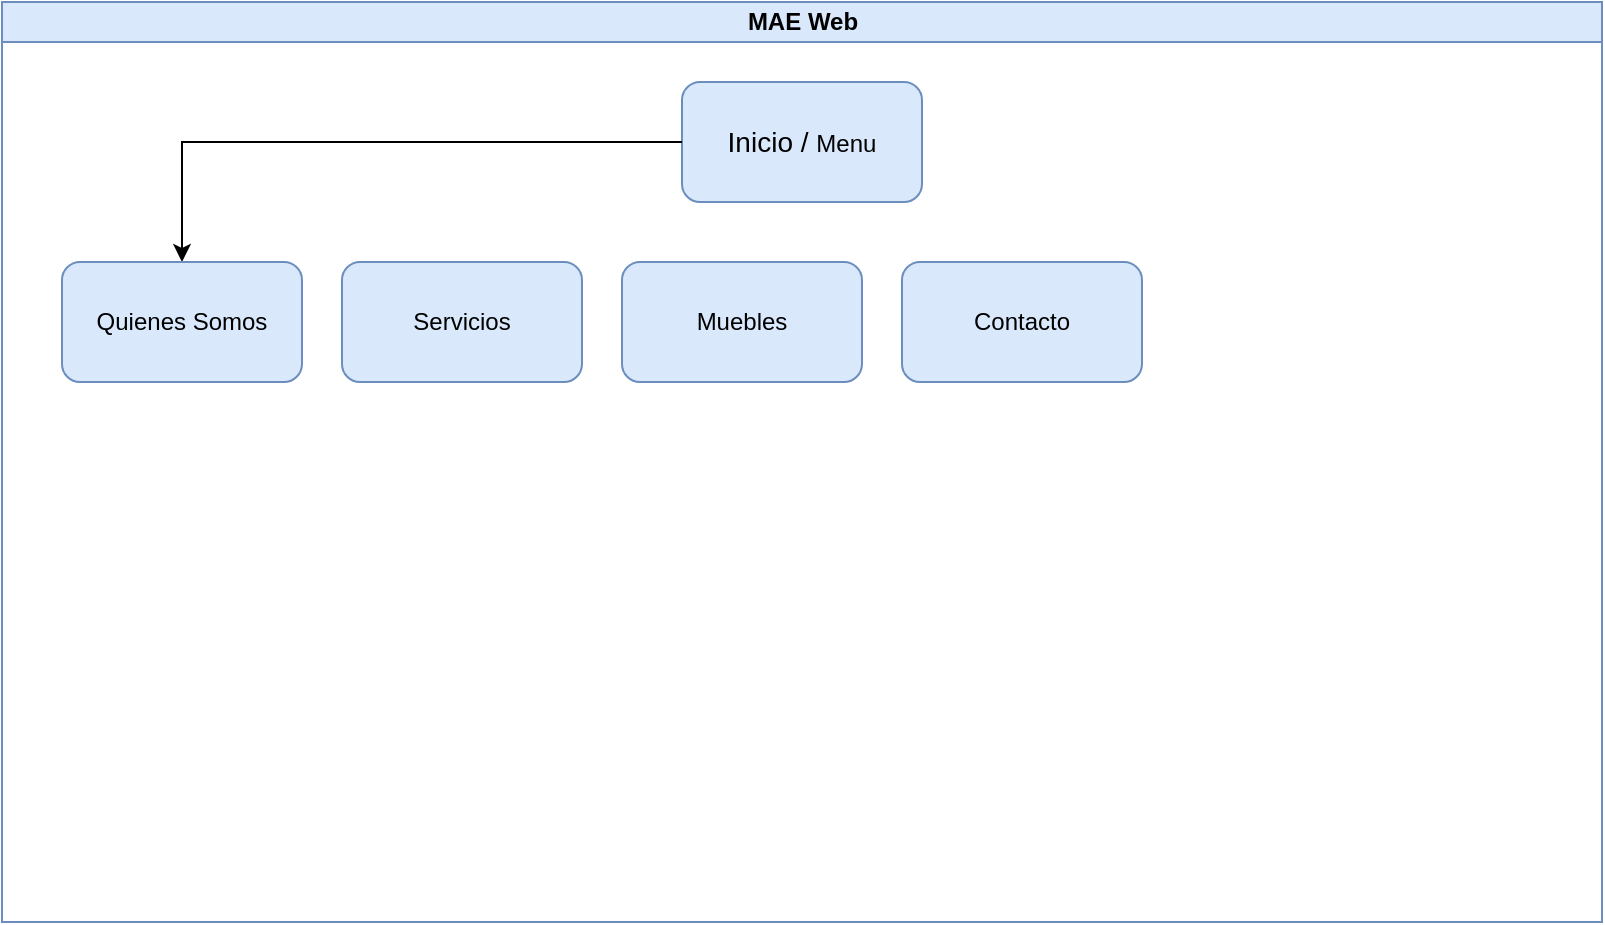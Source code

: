 <mxfile version="20.5.3" type="github">
  <diagram id="prtHgNgQTEPvFCAcTncT" name="Page-1">
    <mxGraphModel dx="895" dy="582" grid="1" gridSize="10" guides="1" tooltips="1" connect="1" arrows="1" fold="1" page="1" pageScale="1" pageWidth="1100" pageHeight="850" math="0" shadow="0">
      <root>
        <mxCell id="0" />
        <mxCell id="1" parent="0" />
        <mxCell id="dNxyNK7c78bLwvsdeMH5-11" value="MAE Web" style="swimlane;html=1;startSize=20;horizontal=1;containerType=tree;glass=0;fillColor=#dae8fc;strokeColor=#6c8ebf;" parent="1" vertex="1">
          <mxGeometry x="50" y="20" width="800" height="460" as="geometry">
            <mxRectangle x="40" y="70" width="90" height="30" as="alternateBounds" />
          </mxGeometry>
        </mxCell>
        <mxCell id="EQZHhqYQZV3vNxJheiTi-2" value="&lt;font style=&quot;font-size: 14px;&quot;&gt;Inicio / &lt;/font&gt;&lt;font style=&quot;font-size: 12px;&quot;&gt;Menu&lt;/font&gt;" style="rounded=1;whiteSpace=wrap;html=1;fillColor=#dae8fc;strokeColor=#6c8ebf;" vertex="1" parent="dNxyNK7c78bLwvsdeMH5-11">
          <mxGeometry x="340" y="40" width="120" height="60" as="geometry" />
        </mxCell>
        <mxCell id="EQZHhqYQZV3vNxJheiTi-3" style="edgeStyle=orthogonalEdgeStyle;rounded=0;orthogonalLoop=1;jettySize=auto;html=1;fontSize=12;entryX=0.5;entryY=0;entryDx=0;entryDy=0;exitX=0;exitY=0.5;exitDx=0;exitDy=0;" edge="1" parent="dNxyNK7c78bLwvsdeMH5-11" source="EQZHhqYQZV3vNxJheiTi-2" target="EQZHhqYQZV3vNxJheiTi-1">
          <mxGeometry relative="1" as="geometry">
            <mxPoint x="310" y="80" as="sourcePoint" />
            <Array as="points">
              <mxPoint x="90" y="70" />
            </Array>
          </mxGeometry>
        </mxCell>
        <mxCell id="EQZHhqYQZV3vNxJheiTi-1" value="&lt;font style=&quot;font-size: 12px;&quot;&gt;Quienes Somos&lt;/font&gt;" style="rounded=1;whiteSpace=wrap;html=1;fillColor=#dae8fc;strokeColor=#6c8ebf;" vertex="1" parent="dNxyNK7c78bLwvsdeMH5-11">
          <mxGeometry x="30" y="130" width="120" height="60" as="geometry" />
        </mxCell>
        <mxCell id="EQZHhqYQZV3vNxJheiTi-4" value="&lt;font style=&quot;font-size: 12px;&quot;&gt;Servicios&lt;/font&gt;" style="rounded=1;whiteSpace=wrap;html=1;fillColor=#dae8fc;strokeColor=#6c8ebf;" vertex="1" parent="dNxyNK7c78bLwvsdeMH5-11">
          <mxGeometry x="170" y="130" width="120" height="60" as="geometry" />
        </mxCell>
        <mxCell id="EQZHhqYQZV3vNxJheiTi-5" value="&lt;font style=&quot;font-size: 12px;&quot;&gt;Muebles&lt;/font&gt;" style="rounded=1;whiteSpace=wrap;html=1;fillColor=#dae8fc;strokeColor=#6c8ebf;" vertex="1" parent="dNxyNK7c78bLwvsdeMH5-11">
          <mxGeometry x="310" y="130" width="120" height="60" as="geometry" />
        </mxCell>
        <mxCell id="EQZHhqYQZV3vNxJheiTi-6" value="&lt;font style=&quot;font-size: 12px;&quot;&gt;Contacto&lt;/font&gt;" style="rounded=1;whiteSpace=wrap;html=1;fillColor=#dae8fc;strokeColor=#6c8ebf;" vertex="1" parent="dNxyNK7c78bLwvsdeMH5-11">
          <mxGeometry x="450" y="130" width="120" height="60" as="geometry" />
        </mxCell>
      </root>
    </mxGraphModel>
  </diagram>
</mxfile>
